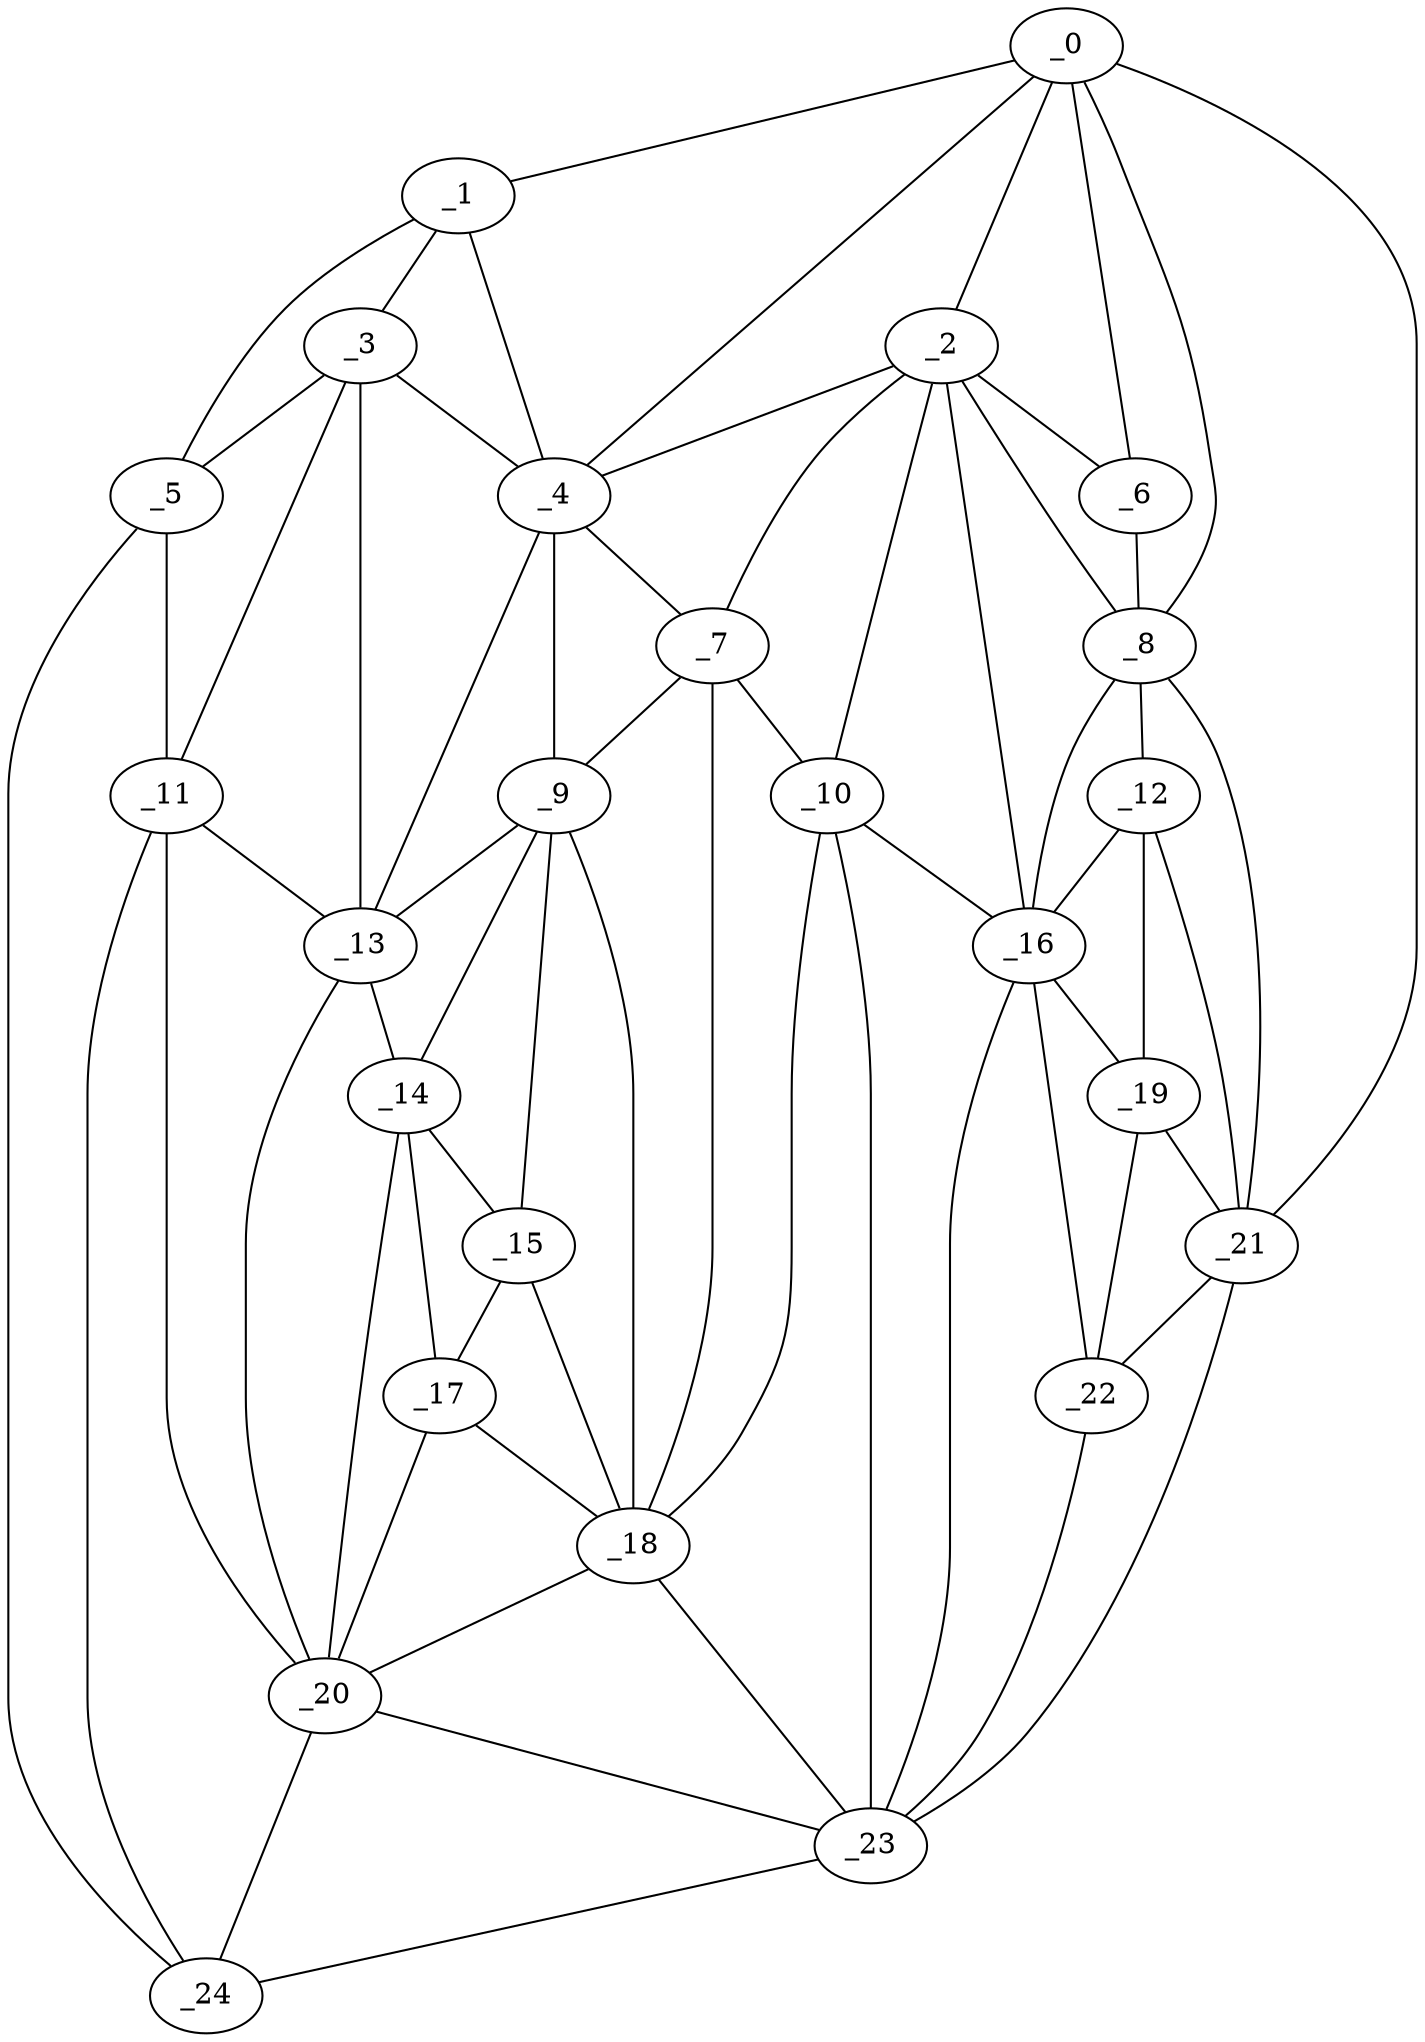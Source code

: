 graph "obj17__0.gxl" {
	_0	 [x=36,
		y=7];
	_1	 [x=44,
		y=123];
	_0 -- _1	 [valence=1];
	_2	 [x=52,
		y=30];
	_0 -- _2	 [valence=2];
	_4	 [x=54,
		y=85];
	_0 -- _4	 [valence=2];
	_6	 [x=58,
		y=7];
	_0 -- _6	 [valence=2];
	_8	 [x=64,
		y=6];
	_0 -- _8	 [valence=1];
	_21	 [x=94,
		y=3];
	_0 -- _21	 [valence=1];
	_3	 [x=52,
		y=108];
	_1 -- _3	 [valence=2];
	_1 -- _4	 [valence=1];
	_5	 [x=54,
		y=124];
	_1 -- _5	 [valence=1];
	_2 -- _4	 [valence=2];
	_2 -- _6	 [valence=2];
	_7	 [x=58,
		y=74];
	_2 -- _7	 [valence=1];
	_2 -- _8	 [valence=2];
	_10	 [x=67,
		y=45];
	_2 -- _10	 [valence=2];
	_16	 [x=78,
		y=29];
	_2 -- _16	 [valence=2];
	_3 -- _4	 [valence=2];
	_3 -- _5	 [valence=2];
	_11	 [x=68,
		y=122];
	_3 -- _11	 [valence=2];
	_13	 [x=71,
		y=100];
	_3 -- _13	 [valence=1];
	_4 -- _7	 [valence=1];
	_9	 [x=64,
		y=85];
	_4 -- _9	 [valence=1];
	_4 -- _13	 [valence=2];
	_5 -- _11	 [valence=2];
	_24	 [x=98,
		y=121];
	_5 -- _24	 [valence=1];
	_6 -- _8	 [valence=1];
	_7 -- _9	 [valence=2];
	_7 -- _10	 [valence=2];
	_18	 [x=82,
		y=83];
	_7 -- _18	 [valence=1];
	_12	 [x=70,
		y=6];
	_8 -- _12	 [valence=1];
	_8 -- _16	 [valence=1];
	_8 -- _21	 [valence=2];
	_9 -- _13	 [valence=2];
	_14	 [x=74,
		y=98];
	_9 -- _14	 [valence=1];
	_15	 [x=77,
		y=87];
	_9 -- _15	 [valence=2];
	_9 -- _18	 [valence=2];
	_10 -- _16	 [valence=2];
	_10 -- _18	 [valence=1];
	_23	 [x=97,
		y=47];
	_10 -- _23	 [valence=2];
	_11 -- _13	 [valence=2];
	_20	 [x=87,
		y=105];
	_11 -- _20	 [valence=2];
	_11 -- _24	 [valence=1];
	_12 -- _16	 [valence=1];
	_19	 [x=84,
		y=7];
	_12 -- _19	 [valence=2];
	_12 -- _21	 [valence=2];
	_13 -- _14	 [valence=1];
	_13 -- _20	 [valence=2];
	_14 -- _15	 [valence=2];
	_17	 [x=81,
		y=95];
	_14 -- _17	 [valence=2];
	_14 -- _20	 [valence=1];
	_15 -- _17	 [valence=1];
	_15 -- _18	 [valence=1];
	_16 -- _19	 [valence=2];
	_22	 [x=94,
		y=33];
	_16 -- _22	 [valence=1];
	_16 -- _23	 [valence=2];
	_17 -- _18	 [valence=2];
	_17 -- _20	 [valence=1];
	_18 -- _20	 [valence=2];
	_18 -- _23	 [valence=2];
	_19 -- _21	 [valence=2];
	_19 -- _22	 [valence=2];
	_20 -- _23	 [valence=1];
	_20 -- _24	 [valence=2];
	_21 -- _22	 [valence=2];
	_21 -- _23	 [valence=1];
	_22 -- _23	 [valence=1];
	_23 -- _24	 [valence=1];
}
